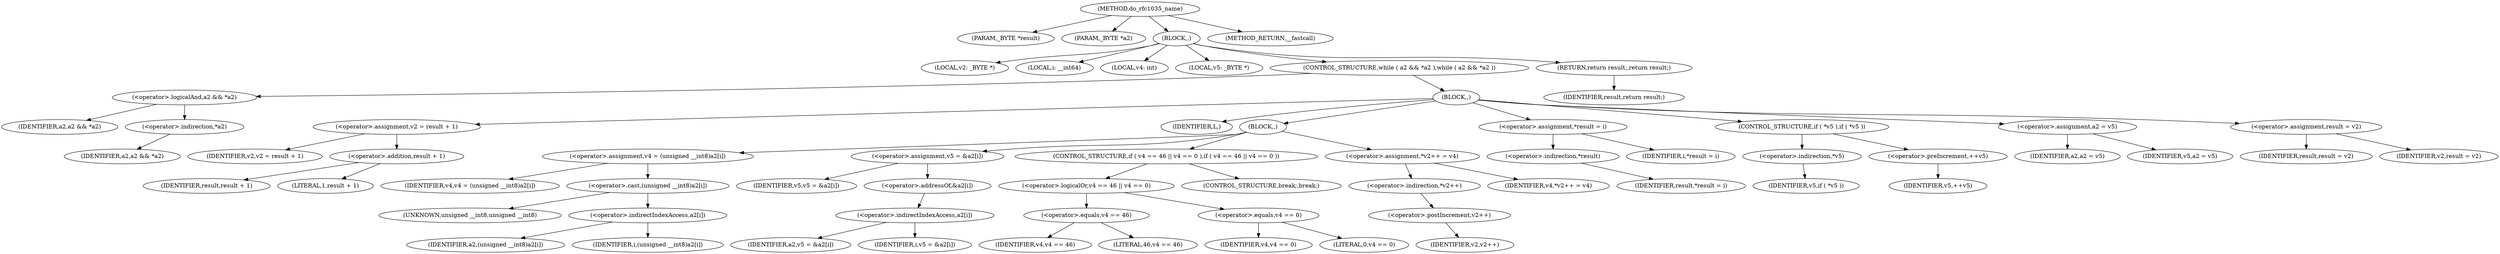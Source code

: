digraph do_rfc1035_name {  
"1000105" [label = "(METHOD,do_rfc1035_name)" ]
"1000106" [label = "(PARAM,_BYTE *result)" ]
"1000107" [label = "(PARAM,_BYTE *a2)" ]
"1000108" [label = "(BLOCK,,)" ]
"1000109" [label = "(LOCAL,v2: _BYTE *)" ]
"1000110" [label = "(LOCAL,i: __int64)" ]
"1000111" [label = "(LOCAL,v4: int)" ]
"1000112" [label = "(LOCAL,v5: _BYTE *)" ]
"1000113" [label = "(CONTROL_STRUCTURE,while ( a2 && *a2 ),while ( a2 && *a2 ))" ]
"1000114" [label = "(<operator>.logicalAnd,a2 && *a2)" ]
"1000115" [label = "(IDENTIFIER,a2,a2 && *a2)" ]
"1000116" [label = "(<operator>.indirection,*a2)" ]
"1000117" [label = "(IDENTIFIER,a2,a2 && *a2)" ]
"1000118" [label = "(BLOCK,,)" ]
"1000119" [label = "(<operator>.assignment,v2 = result + 1)" ]
"1000120" [label = "(IDENTIFIER,v2,v2 = result + 1)" ]
"1000121" [label = "(<operator>.addition,result + 1)" ]
"1000122" [label = "(IDENTIFIER,result,result + 1)" ]
"1000123" [label = "(LITERAL,1,result + 1)" ]
"1000124" [label = "(IDENTIFIER,L,)" ]
"1000125" [label = "(BLOCK,,)" ]
"1000126" [label = "(<operator>.assignment,v4 = (unsigned __int8)a2[i])" ]
"1000127" [label = "(IDENTIFIER,v4,v4 = (unsigned __int8)a2[i])" ]
"1000128" [label = "(<operator>.cast,(unsigned __int8)a2[i])" ]
"1000129" [label = "(UNKNOWN,unsigned __int8,unsigned __int8)" ]
"1000130" [label = "(<operator>.indirectIndexAccess,a2[i])" ]
"1000131" [label = "(IDENTIFIER,a2,(unsigned __int8)a2[i])" ]
"1000132" [label = "(IDENTIFIER,i,(unsigned __int8)a2[i])" ]
"1000133" [label = "(<operator>.assignment,v5 = &a2[i])" ]
"1000134" [label = "(IDENTIFIER,v5,v5 = &a2[i])" ]
"1000135" [label = "(<operator>.addressOf,&a2[i])" ]
"1000136" [label = "(<operator>.indirectIndexAccess,a2[i])" ]
"1000137" [label = "(IDENTIFIER,a2,v5 = &a2[i])" ]
"1000138" [label = "(IDENTIFIER,i,v5 = &a2[i])" ]
"1000139" [label = "(CONTROL_STRUCTURE,if ( v4 == 46 || v4 == 0 ),if ( v4 == 46 || v4 == 0 ))" ]
"1000140" [label = "(<operator>.logicalOr,v4 == 46 || v4 == 0)" ]
"1000141" [label = "(<operator>.equals,v4 == 46)" ]
"1000142" [label = "(IDENTIFIER,v4,v4 == 46)" ]
"1000143" [label = "(LITERAL,46,v4 == 46)" ]
"1000144" [label = "(<operator>.equals,v4 == 0)" ]
"1000145" [label = "(IDENTIFIER,v4,v4 == 0)" ]
"1000146" [label = "(LITERAL,0,v4 == 0)" ]
"1000147" [label = "(CONTROL_STRUCTURE,break;,break;)" ]
"1000148" [label = "(<operator>.assignment,*v2++ = v4)" ]
"1000149" [label = "(<operator>.indirection,*v2++)" ]
"1000150" [label = "(<operator>.postIncrement,v2++)" ]
"1000151" [label = "(IDENTIFIER,v2,v2++)" ]
"1000152" [label = "(IDENTIFIER,v4,*v2++ = v4)" ]
"1000153" [label = "(<operator>.assignment,*result = i)" ]
"1000154" [label = "(<operator>.indirection,*result)" ]
"1000155" [label = "(IDENTIFIER,result,*result = i)" ]
"1000156" [label = "(IDENTIFIER,i,*result = i)" ]
"1000157" [label = "(CONTROL_STRUCTURE,if ( *v5 ),if ( *v5 ))" ]
"1000158" [label = "(<operator>.indirection,*v5)" ]
"1000159" [label = "(IDENTIFIER,v5,if ( *v5 ))" ]
"1000160" [label = "(<operator>.preIncrement,++v5)" ]
"1000161" [label = "(IDENTIFIER,v5,++v5)" ]
"1000162" [label = "(<operator>.assignment,a2 = v5)" ]
"1000163" [label = "(IDENTIFIER,a2,a2 = v5)" ]
"1000164" [label = "(IDENTIFIER,v5,a2 = v5)" ]
"1000165" [label = "(<operator>.assignment,result = v2)" ]
"1000166" [label = "(IDENTIFIER,result,result = v2)" ]
"1000167" [label = "(IDENTIFIER,v2,result = v2)" ]
"1000168" [label = "(RETURN,return result;,return result;)" ]
"1000169" [label = "(IDENTIFIER,result,return result;)" ]
"1000170" [label = "(METHOD_RETURN,__fastcall)" ]
  "1000105" -> "1000106" 
  "1000105" -> "1000107" 
  "1000105" -> "1000108" 
  "1000105" -> "1000170" 
  "1000108" -> "1000109" 
  "1000108" -> "1000110" 
  "1000108" -> "1000111" 
  "1000108" -> "1000112" 
  "1000108" -> "1000113" 
  "1000108" -> "1000168" 
  "1000113" -> "1000114" 
  "1000113" -> "1000118" 
  "1000114" -> "1000115" 
  "1000114" -> "1000116" 
  "1000116" -> "1000117" 
  "1000118" -> "1000119" 
  "1000118" -> "1000124" 
  "1000118" -> "1000125" 
  "1000118" -> "1000153" 
  "1000118" -> "1000157" 
  "1000118" -> "1000162" 
  "1000118" -> "1000165" 
  "1000119" -> "1000120" 
  "1000119" -> "1000121" 
  "1000121" -> "1000122" 
  "1000121" -> "1000123" 
  "1000125" -> "1000126" 
  "1000125" -> "1000133" 
  "1000125" -> "1000139" 
  "1000125" -> "1000148" 
  "1000126" -> "1000127" 
  "1000126" -> "1000128" 
  "1000128" -> "1000129" 
  "1000128" -> "1000130" 
  "1000130" -> "1000131" 
  "1000130" -> "1000132" 
  "1000133" -> "1000134" 
  "1000133" -> "1000135" 
  "1000135" -> "1000136" 
  "1000136" -> "1000137" 
  "1000136" -> "1000138" 
  "1000139" -> "1000140" 
  "1000139" -> "1000147" 
  "1000140" -> "1000141" 
  "1000140" -> "1000144" 
  "1000141" -> "1000142" 
  "1000141" -> "1000143" 
  "1000144" -> "1000145" 
  "1000144" -> "1000146" 
  "1000148" -> "1000149" 
  "1000148" -> "1000152" 
  "1000149" -> "1000150" 
  "1000150" -> "1000151" 
  "1000153" -> "1000154" 
  "1000153" -> "1000156" 
  "1000154" -> "1000155" 
  "1000157" -> "1000158" 
  "1000157" -> "1000160" 
  "1000158" -> "1000159" 
  "1000160" -> "1000161" 
  "1000162" -> "1000163" 
  "1000162" -> "1000164" 
  "1000165" -> "1000166" 
  "1000165" -> "1000167" 
  "1000168" -> "1000169" 
}
